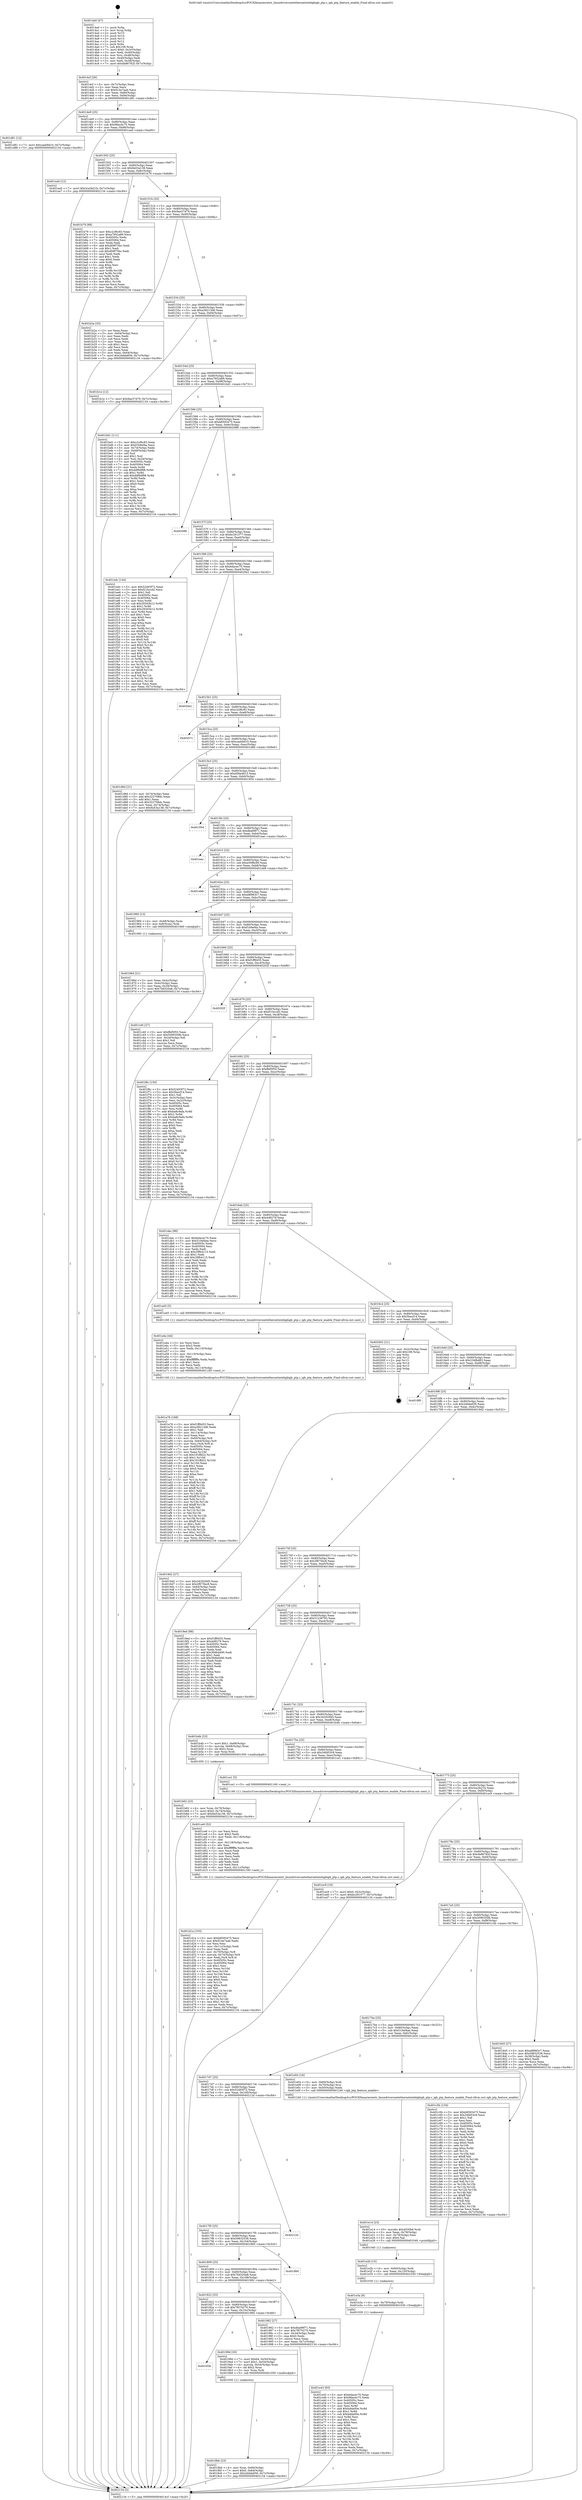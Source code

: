 digraph "0x4014a0" {
  label = "0x4014a0 (/mnt/c/Users/mathe/Desktop/tcc/POCII/binaries/extr_linuxdriversnetethernetinteligbigb_ptp.c_igb_ptp_feature_enable_Final-ollvm.out::main(0))"
  labelloc = "t"
  node[shape=record]

  Entry [label="",width=0.3,height=0.3,shape=circle,fillcolor=black,style=filled]
  "0x4014cf" [label="{
     0x4014cf [26]\l
     | [instrs]\l
     &nbsp;&nbsp;0x4014cf \<+3\>: mov -0x7c(%rbp),%eax\l
     &nbsp;&nbsp;0x4014d2 \<+2\>: mov %eax,%ecx\l
     &nbsp;&nbsp;0x4014d4 \<+6\>: sub $0x914e7aab,%ecx\l
     &nbsp;&nbsp;0x4014da \<+3\>: mov %eax,-0x80(%rbp)\l
     &nbsp;&nbsp;0x4014dd \<+6\>: mov %ecx,-0x84(%rbp)\l
     &nbsp;&nbsp;0x4014e3 \<+6\>: je 0000000000401d81 \<main+0x8e1\>\l
  }"]
  "0x401d81" [label="{
     0x401d81 [12]\l
     | [instrs]\l
     &nbsp;&nbsp;0x401d81 \<+7\>: movl $0xcaeb9d10,-0x7c(%rbp)\l
     &nbsp;&nbsp;0x401d88 \<+5\>: jmp 0000000000402134 \<main+0xc94\>\l
  }"]
  "0x4014e9" [label="{
     0x4014e9 [25]\l
     | [instrs]\l
     &nbsp;&nbsp;0x4014e9 \<+5\>: jmp 00000000004014ee \<main+0x4e\>\l
     &nbsp;&nbsp;0x4014ee \<+3\>: mov -0x80(%rbp),%eax\l
     &nbsp;&nbsp;0x4014f1 \<+5\>: sub $0x98acdc75,%eax\l
     &nbsp;&nbsp;0x4014f6 \<+6\>: mov %eax,-0x88(%rbp)\l
     &nbsp;&nbsp;0x4014fc \<+6\>: je 0000000000401ea0 \<main+0xa00\>\l
  }"]
  Exit [label="",width=0.3,height=0.3,shape=circle,fillcolor=black,style=filled,peripheries=2]
  "0x401ea0" [label="{
     0x401ea0 [12]\l
     | [instrs]\l
     &nbsp;&nbsp;0x401ea0 \<+7\>: movl $0x3ca3b21b,-0x7c(%rbp)\l
     &nbsp;&nbsp;0x401ea7 \<+5\>: jmp 0000000000402134 \<main+0xc94\>\l
  }"]
  "0x401502" [label="{
     0x401502 [25]\l
     | [instrs]\l
     &nbsp;&nbsp;0x401502 \<+5\>: jmp 0000000000401507 \<main+0x67\>\l
     &nbsp;&nbsp;0x401507 \<+3\>: mov -0x80(%rbp),%eax\l
     &nbsp;&nbsp;0x40150a \<+5\>: sub $0x9a53a138,%eax\l
     &nbsp;&nbsp;0x40150f \<+6\>: mov %eax,-0x8c(%rbp)\l
     &nbsp;&nbsp;0x401515 \<+6\>: je 0000000000401b79 \<main+0x6d9\>\l
  }"]
  "0x401e43" [label="{
     0x401e43 [93]\l
     | [instrs]\l
     &nbsp;&nbsp;0x401e43 \<+5\>: mov $0xbdacec70,%eax\l
     &nbsp;&nbsp;0x401e48 \<+5\>: mov $0x98acdc75,%edx\l
     &nbsp;&nbsp;0x401e4d \<+7\>: mov 0x40505c,%esi\l
     &nbsp;&nbsp;0x401e54 \<+7\>: mov 0x405064,%ecx\l
     &nbsp;&nbsp;0x401e5b \<+3\>: mov %esi,%r8d\l
     &nbsp;&nbsp;0x401e5e \<+7\>: add $0xbdda00e,%r8d\l
     &nbsp;&nbsp;0x401e65 \<+4\>: sub $0x1,%r8d\l
     &nbsp;&nbsp;0x401e69 \<+7\>: sub $0xbdda00e,%r8d\l
     &nbsp;&nbsp;0x401e70 \<+4\>: imul %r8d,%esi\l
     &nbsp;&nbsp;0x401e74 \<+3\>: and $0x1,%esi\l
     &nbsp;&nbsp;0x401e77 \<+3\>: cmp $0x0,%esi\l
     &nbsp;&nbsp;0x401e7a \<+4\>: sete %r9b\l
     &nbsp;&nbsp;0x401e7e \<+3\>: cmp $0xa,%ecx\l
     &nbsp;&nbsp;0x401e81 \<+4\>: setl %r10b\l
     &nbsp;&nbsp;0x401e85 \<+3\>: mov %r9b,%r11b\l
     &nbsp;&nbsp;0x401e88 \<+3\>: and %r10b,%r11b\l
     &nbsp;&nbsp;0x401e8b \<+3\>: xor %r10b,%r9b\l
     &nbsp;&nbsp;0x401e8e \<+3\>: or %r9b,%r11b\l
     &nbsp;&nbsp;0x401e91 \<+4\>: test $0x1,%r11b\l
     &nbsp;&nbsp;0x401e95 \<+3\>: cmovne %edx,%eax\l
     &nbsp;&nbsp;0x401e98 \<+3\>: mov %eax,-0x7c(%rbp)\l
     &nbsp;&nbsp;0x401e9b \<+5\>: jmp 0000000000402134 \<main+0xc94\>\l
  }"]
  "0x401b79" [label="{
     0x401b79 [88]\l
     | [instrs]\l
     &nbsp;&nbsp;0x401b79 \<+5\>: mov $0xc2cf6c83,%eax\l
     &nbsp;&nbsp;0x401b7e \<+5\>: mov $0xa7952a89,%ecx\l
     &nbsp;&nbsp;0x401b83 \<+7\>: mov 0x40505c,%edx\l
     &nbsp;&nbsp;0x401b8a \<+7\>: mov 0x405064,%esi\l
     &nbsp;&nbsp;0x401b91 \<+2\>: mov %edx,%edi\l
     &nbsp;&nbsp;0x401b93 \<+6\>: add $0xd09f75bc,%edi\l
     &nbsp;&nbsp;0x401b99 \<+3\>: sub $0x1,%edi\l
     &nbsp;&nbsp;0x401b9c \<+6\>: sub $0xd09f75bc,%edi\l
     &nbsp;&nbsp;0x401ba2 \<+3\>: imul %edi,%edx\l
     &nbsp;&nbsp;0x401ba5 \<+3\>: and $0x1,%edx\l
     &nbsp;&nbsp;0x401ba8 \<+3\>: cmp $0x0,%edx\l
     &nbsp;&nbsp;0x401bab \<+4\>: sete %r8b\l
     &nbsp;&nbsp;0x401baf \<+3\>: cmp $0xa,%esi\l
     &nbsp;&nbsp;0x401bb2 \<+4\>: setl %r9b\l
     &nbsp;&nbsp;0x401bb6 \<+3\>: mov %r8b,%r10b\l
     &nbsp;&nbsp;0x401bb9 \<+3\>: and %r9b,%r10b\l
     &nbsp;&nbsp;0x401bbc \<+3\>: xor %r9b,%r8b\l
     &nbsp;&nbsp;0x401bbf \<+3\>: or %r8b,%r10b\l
     &nbsp;&nbsp;0x401bc2 \<+4\>: test $0x1,%r10b\l
     &nbsp;&nbsp;0x401bc6 \<+3\>: cmovne %ecx,%eax\l
     &nbsp;&nbsp;0x401bc9 \<+3\>: mov %eax,-0x7c(%rbp)\l
     &nbsp;&nbsp;0x401bcc \<+5\>: jmp 0000000000402134 \<main+0xc94\>\l
  }"]
  "0x40151b" [label="{
     0x40151b [25]\l
     | [instrs]\l
     &nbsp;&nbsp;0x40151b \<+5\>: jmp 0000000000401520 \<main+0x80\>\l
     &nbsp;&nbsp;0x401520 \<+3\>: mov -0x80(%rbp),%eax\l
     &nbsp;&nbsp;0x401523 \<+5\>: sub $0x9ae37d79,%eax\l
     &nbsp;&nbsp;0x401528 \<+6\>: mov %eax,-0x90(%rbp)\l
     &nbsp;&nbsp;0x40152e \<+6\>: je 0000000000401b2a \<main+0x68a\>\l
  }"]
  "0x401e3a" [label="{
     0x401e3a [9]\l
     | [instrs]\l
     &nbsp;&nbsp;0x401e3a \<+4\>: mov -0x70(%rbp),%rdi\l
     &nbsp;&nbsp;0x401e3e \<+5\>: call 0000000000401030 \<free@plt\>\l
     | [calls]\l
     &nbsp;&nbsp;0x401030 \{1\} (unknown)\l
  }"]
  "0x401b2a" [label="{
     0x401b2a [33]\l
     | [instrs]\l
     &nbsp;&nbsp;0x401b2a \<+2\>: xor %eax,%eax\l
     &nbsp;&nbsp;0x401b2c \<+3\>: mov -0x64(%rbp),%ecx\l
     &nbsp;&nbsp;0x401b2f \<+2\>: mov %eax,%edx\l
     &nbsp;&nbsp;0x401b31 \<+2\>: sub %ecx,%edx\l
     &nbsp;&nbsp;0x401b33 \<+2\>: mov %eax,%ecx\l
     &nbsp;&nbsp;0x401b35 \<+3\>: sub $0x1,%ecx\l
     &nbsp;&nbsp;0x401b38 \<+2\>: add %ecx,%edx\l
     &nbsp;&nbsp;0x401b3a \<+2\>: sub %edx,%eax\l
     &nbsp;&nbsp;0x401b3c \<+3\>: mov %eax,-0x64(%rbp)\l
     &nbsp;&nbsp;0x401b3f \<+7\>: movl $0x2ddda656,-0x7c(%rbp)\l
     &nbsp;&nbsp;0x401b46 \<+5\>: jmp 0000000000402134 \<main+0xc94\>\l
  }"]
  "0x401534" [label="{
     0x401534 [25]\l
     | [instrs]\l
     &nbsp;&nbsp;0x401534 \<+5\>: jmp 0000000000401539 \<main+0x99\>\l
     &nbsp;&nbsp;0x401539 \<+3\>: mov -0x80(%rbp),%eax\l
     &nbsp;&nbsp;0x40153c \<+5\>: sub $0xa38213d6,%eax\l
     &nbsp;&nbsp;0x401541 \<+6\>: mov %eax,-0x94(%rbp)\l
     &nbsp;&nbsp;0x401547 \<+6\>: je 0000000000401b1e \<main+0x67e\>\l
  }"]
  "0x401e2b" [label="{
     0x401e2b [15]\l
     | [instrs]\l
     &nbsp;&nbsp;0x401e2b \<+4\>: mov -0x60(%rbp),%rdi\l
     &nbsp;&nbsp;0x401e2f \<+6\>: mov %eax,-0x120(%rbp)\l
     &nbsp;&nbsp;0x401e35 \<+5\>: call 0000000000401030 \<free@plt\>\l
     | [calls]\l
     &nbsp;&nbsp;0x401030 \{1\} (unknown)\l
  }"]
  "0x401b1e" [label="{
     0x401b1e [12]\l
     | [instrs]\l
     &nbsp;&nbsp;0x401b1e \<+7\>: movl $0x9ae37d79,-0x7c(%rbp)\l
     &nbsp;&nbsp;0x401b25 \<+5\>: jmp 0000000000402134 \<main+0xc94\>\l
  }"]
  "0x40154d" [label="{
     0x40154d [25]\l
     | [instrs]\l
     &nbsp;&nbsp;0x40154d \<+5\>: jmp 0000000000401552 \<main+0xb2\>\l
     &nbsp;&nbsp;0x401552 \<+3\>: mov -0x80(%rbp),%eax\l
     &nbsp;&nbsp;0x401555 \<+5\>: sub $0xa7952a89,%eax\l
     &nbsp;&nbsp;0x40155a \<+6\>: mov %eax,-0x98(%rbp)\l
     &nbsp;&nbsp;0x401560 \<+6\>: je 0000000000401bd1 \<main+0x731\>\l
  }"]
  "0x401e14" [label="{
     0x401e14 [23]\l
     | [instrs]\l
     &nbsp;&nbsp;0x401e14 \<+10\>: movabs $0x4030b6,%rdi\l
     &nbsp;&nbsp;0x401e1e \<+3\>: mov %eax,-0x78(%rbp)\l
     &nbsp;&nbsp;0x401e21 \<+3\>: mov -0x78(%rbp),%esi\l
     &nbsp;&nbsp;0x401e24 \<+2\>: mov $0x0,%al\l
     &nbsp;&nbsp;0x401e26 \<+5\>: call 0000000000401040 \<printf@plt\>\l
     | [calls]\l
     &nbsp;&nbsp;0x401040 \{1\} (unknown)\l
  }"]
  "0x401bd1" [label="{
     0x401bd1 [111]\l
     | [instrs]\l
     &nbsp;&nbsp;0x401bd1 \<+5\>: mov $0xc2cf6c83,%eax\l
     &nbsp;&nbsp;0x401bd6 \<+5\>: mov $0xf1b9ef4a,%ecx\l
     &nbsp;&nbsp;0x401bdb \<+3\>: mov -0x74(%rbp),%edx\l
     &nbsp;&nbsp;0x401bde \<+3\>: cmp -0x68(%rbp),%edx\l
     &nbsp;&nbsp;0x401be1 \<+4\>: setl %sil\l
     &nbsp;&nbsp;0x401be5 \<+4\>: and $0x1,%sil\l
     &nbsp;&nbsp;0x401be9 \<+4\>: mov %sil,-0x2d(%rbp)\l
     &nbsp;&nbsp;0x401bed \<+7\>: mov 0x40505c,%edx\l
     &nbsp;&nbsp;0x401bf4 \<+7\>: mov 0x405064,%edi\l
     &nbsp;&nbsp;0x401bfb \<+3\>: mov %edx,%r8d\l
     &nbsp;&nbsp;0x401bfe \<+7\>: sub $0xddf9df98,%r8d\l
     &nbsp;&nbsp;0x401c05 \<+4\>: sub $0x1,%r8d\l
     &nbsp;&nbsp;0x401c09 \<+7\>: add $0xddf9df98,%r8d\l
     &nbsp;&nbsp;0x401c10 \<+4\>: imul %r8d,%edx\l
     &nbsp;&nbsp;0x401c14 \<+3\>: and $0x1,%edx\l
     &nbsp;&nbsp;0x401c17 \<+3\>: cmp $0x0,%edx\l
     &nbsp;&nbsp;0x401c1a \<+4\>: sete %sil\l
     &nbsp;&nbsp;0x401c1e \<+3\>: cmp $0xa,%edi\l
     &nbsp;&nbsp;0x401c21 \<+4\>: setl %r9b\l
     &nbsp;&nbsp;0x401c25 \<+3\>: mov %sil,%r10b\l
     &nbsp;&nbsp;0x401c28 \<+3\>: and %r9b,%r10b\l
     &nbsp;&nbsp;0x401c2b \<+3\>: xor %r9b,%sil\l
     &nbsp;&nbsp;0x401c2e \<+3\>: or %sil,%r10b\l
     &nbsp;&nbsp;0x401c31 \<+4\>: test $0x1,%r10b\l
     &nbsp;&nbsp;0x401c35 \<+3\>: cmovne %ecx,%eax\l
     &nbsp;&nbsp;0x401c38 \<+3\>: mov %eax,-0x7c(%rbp)\l
     &nbsp;&nbsp;0x401c3b \<+5\>: jmp 0000000000402134 \<main+0xc94\>\l
  }"]
  "0x401566" [label="{
     0x401566 [25]\l
     | [instrs]\l
     &nbsp;&nbsp;0x401566 \<+5\>: jmp 000000000040156b \<main+0xcb\>\l
     &nbsp;&nbsp;0x40156b \<+3\>: mov -0x80(%rbp),%eax\l
     &nbsp;&nbsp;0x40156e \<+5\>: sub $0xb8593475,%eax\l
     &nbsp;&nbsp;0x401573 \<+6\>: mov %eax,-0x9c(%rbp)\l
     &nbsp;&nbsp;0x401579 \<+6\>: je 0000000000402088 \<main+0xbe8\>\l
  }"]
  "0x401d1a" [label="{
     0x401d1a [103]\l
     | [instrs]\l
     &nbsp;&nbsp;0x401d1a \<+5\>: mov $0xb8593475,%ecx\l
     &nbsp;&nbsp;0x401d1f \<+5\>: mov $0x914e7aab,%edx\l
     &nbsp;&nbsp;0x401d24 \<+2\>: xor %esi,%esi\l
     &nbsp;&nbsp;0x401d26 \<+6\>: mov -0x11c(%rbp),%edi\l
     &nbsp;&nbsp;0x401d2c \<+3\>: imul %eax,%edi\l
     &nbsp;&nbsp;0x401d2f \<+4\>: mov -0x70(%rbp),%r8\l
     &nbsp;&nbsp;0x401d33 \<+4\>: movslq -0x74(%rbp),%r9\l
     &nbsp;&nbsp;0x401d37 \<+4\>: mov %edi,(%r8,%r9,4)\l
     &nbsp;&nbsp;0x401d3b \<+7\>: mov 0x40505c,%eax\l
     &nbsp;&nbsp;0x401d42 \<+7\>: mov 0x405064,%edi\l
     &nbsp;&nbsp;0x401d49 \<+3\>: sub $0x1,%esi\l
     &nbsp;&nbsp;0x401d4c \<+3\>: mov %eax,%r10d\l
     &nbsp;&nbsp;0x401d4f \<+3\>: add %esi,%r10d\l
     &nbsp;&nbsp;0x401d52 \<+4\>: imul %r10d,%eax\l
     &nbsp;&nbsp;0x401d56 \<+3\>: and $0x1,%eax\l
     &nbsp;&nbsp;0x401d59 \<+3\>: cmp $0x0,%eax\l
     &nbsp;&nbsp;0x401d5c \<+4\>: sete %r11b\l
     &nbsp;&nbsp;0x401d60 \<+3\>: cmp $0xa,%edi\l
     &nbsp;&nbsp;0x401d63 \<+3\>: setl %bl\l
     &nbsp;&nbsp;0x401d66 \<+3\>: mov %r11b,%r14b\l
     &nbsp;&nbsp;0x401d69 \<+3\>: and %bl,%r14b\l
     &nbsp;&nbsp;0x401d6c \<+3\>: xor %bl,%r11b\l
     &nbsp;&nbsp;0x401d6f \<+3\>: or %r11b,%r14b\l
     &nbsp;&nbsp;0x401d72 \<+4\>: test $0x1,%r14b\l
     &nbsp;&nbsp;0x401d76 \<+3\>: cmovne %edx,%ecx\l
     &nbsp;&nbsp;0x401d79 \<+3\>: mov %ecx,-0x7c(%rbp)\l
     &nbsp;&nbsp;0x401d7c \<+5\>: jmp 0000000000402134 \<main+0xc94\>\l
  }"]
  "0x402088" [label="{
     0x402088\l
  }", style=dashed]
  "0x40157f" [label="{
     0x40157f [25]\l
     | [instrs]\l
     &nbsp;&nbsp;0x40157f \<+5\>: jmp 0000000000401584 \<main+0xe4\>\l
     &nbsp;&nbsp;0x401584 \<+3\>: mov -0x80(%rbp),%eax\l
     &nbsp;&nbsp;0x401587 \<+5\>: sub $0xbc291577,%eax\l
     &nbsp;&nbsp;0x40158c \<+6\>: mov %eax,-0xa0(%rbp)\l
     &nbsp;&nbsp;0x401592 \<+6\>: je 0000000000401edc \<main+0xa3c\>\l
  }"]
  "0x401ce6" [label="{
     0x401ce6 [52]\l
     | [instrs]\l
     &nbsp;&nbsp;0x401ce6 \<+2\>: xor %ecx,%ecx\l
     &nbsp;&nbsp;0x401ce8 \<+5\>: mov $0x2,%edx\l
     &nbsp;&nbsp;0x401ced \<+6\>: mov %edx,-0x118(%rbp)\l
     &nbsp;&nbsp;0x401cf3 \<+1\>: cltd\l
     &nbsp;&nbsp;0x401cf4 \<+6\>: mov -0x118(%rbp),%esi\l
     &nbsp;&nbsp;0x401cfa \<+2\>: idiv %esi\l
     &nbsp;&nbsp;0x401cfc \<+6\>: imul $0xfffffffe,%edx,%edx\l
     &nbsp;&nbsp;0x401d02 \<+2\>: mov %ecx,%edi\l
     &nbsp;&nbsp;0x401d04 \<+2\>: sub %edx,%edi\l
     &nbsp;&nbsp;0x401d06 \<+2\>: mov %ecx,%edx\l
     &nbsp;&nbsp;0x401d08 \<+3\>: sub $0x1,%edx\l
     &nbsp;&nbsp;0x401d0b \<+2\>: add %edx,%edi\l
     &nbsp;&nbsp;0x401d0d \<+2\>: sub %edi,%ecx\l
     &nbsp;&nbsp;0x401d0f \<+6\>: mov %ecx,-0x11c(%rbp)\l
     &nbsp;&nbsp;0x401d15 \<+5\>: call 0000000000401160 \<next_i\>\l
     | [calls]\l
     &nbsp;&nbsp;0x401160 \{1\} (/mnt/c/Users/mathe/Desktop/tcc/POCII/binaries/extr_linuxdriversnetethernetinteligbigb_ptp.c_igb_ptp_feature_enable_Final-ollvm.out::next_i)\l
  }"]
  "0x401edc" [label="{
     0x401edc [144]\l
     | [instrs]\l
     &nbsp;&nbsp;0x401edc \<+5\>: mov $0x52493f72,%eax\l
     &nbsp;&nbsp;0x401ee1 \<+5\>: mov $0xf21bccd2,%ecx\l
     &nbsp;&nbsp;0x401ee6 \<+2\>: mov $0x1,%dl\l
     &nbsp;&nbsp;0x401ee8 \<+7\>: mov 0x40505c,%esi\l
     &nbsp;&nbsp;0x401eef \<+7\>: mov 0x405064,%edi\l
     &nbsp;&nbsp;0x401ef6 \<+3\>: mov %esi,%r8d\l
     &nbsp;&nbsp;0x401ef9 \<+7\>: sub $0x293d3b12,%r8d\l
     &nbsp;&nbsp;0x401f00 \<+4\>: sub $0x1,%r8d\l
     &nbsp;&nbsp;0x401f04 \<+7\>: add $0x293d3b12,%r8d\l
     &nbsp;&nbsp;0x401f0b \<+4\>: imul %r8d,%esi\l
     &nbsp;&nbsp;0x401f0f \<+3\>: and $0x1,%esi\l
     &nbsp;&nbsp;0x401f12 \<+3\>: cmp $0x0,%esi\l
     &nbsp;&nbsp;0x401f15 \<+4\>: sete %r9b\l
     &nbsp;&nbsp;0x401f19 \<+3\>: cmp $0xa,%edi\l
     &nbsp;&nbsp;0x401f1c \<+4\>: setl %r10b\l
     &nbsp;&nbsp;0x401f20 \<+3\>: mov %r9b,%r11b\l
     &nbsp;&nbsp;0x401f23 \<+4\>: xor $0xff,%r11b\l
     &nbsp;&nbsp;0x401f27 \<+3\>: mov %r10b,%bl\l
     &nbsp;&nbsp;0x401f2a \<+3\>: xor $0xff,%bl\l
     &nbsp;&nbsp;0x401f2d \<+3\>: xor $0x0,%dl\l
     &nbsp;&nbsp;0x401f30 \<+3\>: mov %r11b,%r14b\l
     &nbsp;&nbsp;0x401f33 \<+4\>: and $0x0,%r14b\l
     &nbsp;&nbsp;0x401f37 \<+3\>: and %dl,%r9b\l
     &nbsp;&nbsp;0x401f3a \<+3\>: mov %bl,%r15b\l
     &nbsp;&nbsp;0x401f3d \<+4\>: and $0x0,%r15b\l
     &nbsp;&nbsp;0x401f41 \<+3\>: and %dl,%r10b\l
     &nbsp;&nbsp;0x401f44 \<+3\>: or %r9b,%r14b\l
     &nbsp;&nbsp;0x401f47 \<+3\>: or %r10b,%r15b\l
     &nbsp;&nbsp;0x401f4a \<+3\>: xor %r15b,%r14b\l
     &nbsp;&nbsp;0x401f4d \<+3\>: or %bl,%r11b\l
     &nbsp;&nbsp;0x401f50 \<+4\>: xor $0xff,%r11b\l
     &nbsp;&nbsp;0x401f54 \<+3\>: or $0x0,%dl\l
     &nbsp;&nbsp;0x401f57 \<+3\>: and %dl,%r11b\l
     &nbsp;&nbsp;0x401f5a \<+3\>: or %r11b,%r14b\l
     &nbsp;&nbsp;0x401f5d \<+4\>: test $0x1,%r14b\l
     &nbsp;&nbsp;0x401f61 \<+3\>: cmovne %ecx,%eax\l
     &nbsp;&nbsp;0x401f64 \<+3\>: mov %eax,-0x7c(%rbp)\l
     &nbsp;&nbsp;0x401f67 \<+5\>: jmp 0000000000402134 \<main+0xc94\>\l
  }"]
  "0x401598" [label="{
     0x401598 [25]\l
     | [instrs]\l
     &nbsp;&nbsp;0x401598 \<+5\>: jmp 000000000040159d \<main+0xfd\>\l
     &nbsp;&nbsp;0x40159d \<+3\>: mov -0x80(%rbp),%eax\l
     &nbsp;&nbsp;0x4015a0 \<+5\>: sub $0xbdacec70,%eax\l
     &nbsp;&nbsp;0x4015a5 \<+6\>: mov %eax,-0xa4(%rbp)\l
     &nbsp;&nbsp;0x4015ab \<+6\>: je 00000000004020e2 \<main+0xc42\>\l
  }"]
  "0x401b62" [label="{
     0x401b62 [23]\l
     | [instrs]\l
     &nbsp;&nbsp;0x401b62 \<+4\>: mov %rax,-0x70(%rbp)\l
     &nbsp;&nbsp;0x401b66 \<+7\>: movl $0x0,-0x74(%rbp)\l
     &nbsp;&nbsp;0x401b6d \<+7\>: movl $0x9a53a138,-0x7c(%rbp)\l
     &nbsp;&nbsp;0x401b74 \<+5\>: jmp 0000000000402134 \<main+0xc94\>\l
  }"]
  "0x4020e2" [label="{
     0x4020e2\l
  }", style=dashed]
  "0x4015b1" [label="{
     0x4015b1 [25]\l
     | [instrs]\l
     &nbsp;&nbsp;0x4015b1 \<+5\>: jmp 00000000004015b6 \<main+0x116\>\l
     &nbsp;&nbsp;0x4015b6 \<+3\>: mov -0x80(%rbp),%eax\l
     &nbsp;&nbsp;0x4015b9 \<+5\>: sub $0xc2cf6c83,%eax\l
     &nbsp;&nbsp;0x4015be \<+6\>: mov %eax,-0xa8(%rbp)\l
     &nbsp;&nbsp;0x4015c4 \<+6\>: je 000000000040207c \<main+0xbdc\>\l
  }"]
  "0x401a76" [label="{
     0x401a76 [168]\l
     | [instrs]\l
     &nbsp;&nbsp;0x401a76 \<+5\>: mov $0xf1ff9455,%ecx\l
     &nbsp;&nbsp;0x401a7b \<+5\>: mov $0xa38213d6,%edx\l
     &nbsp;&nbsp;0x401a80 \<+3\>: mov $0x1,%dil\l
     &nbsp;&nbsp;0x401a83 \<+6\>: mov -0x114(%rbp),%esi\l
     &nbsp;&nbsp;0x401a89 \<+3\>: imul %eax,%esi\l
     &nbsp;&nbsp;0x401a8c \<+4\>: mov -0x60(%rbp),%r8\l
     &nbsp;&nbsp;0x401a90 \<+4\>: movslq -0x64(%rbp),%r9\l
     &nbsp;&nbsp;0x401a94 \<+4\>: mov %esi,(%r8,%r9,4)\l
     &nbsp;&nbsp;0x401a98 \<+7\>: mov 0x40505c,%eax\l
     &nbsp;&nbsp;0x401a9f \<+7\>: mov 0x405064,%esi\l
     &nbsp;&nbsp;0x401aa6 \<+3\>: mov %eax,%r10d\l
     &nbsp;&nbsp;0x401aa9 \<+7\>: sub $0x191ffd22,%r10d\l
     &nbsp;&nbsp;0x401ab0 \<+4\>: sub $0x1,%r10d\l
     &nbsp;&nbsp;0x401ab4 \<+7\>: add $0x191ffd22,%r10d\l
     &nbsp;&nbsp;0x401abb \<+4\>: imul %r10d,%eax\l
     &nbsp;&nbsp;0x401abf \<+3\>: and $0x1,%eax\l
     &nbsp;&nbsp;0x401ac2 \<+3\>: cmp $0x0,%eax\l
     &nbsp;&nbsp;0x401ac5 \<+4\>: sete %r11b\l
     &nbsp;&nbsp;0x401ac9 \<+3\>: cmp $0xa,%esi\l
     &nbsp;&nbsp;0x401acc \<+3\>: setl %bl\l
     &nbsp;&nbsp;0x401acf \<+3\>: mov %r11b,%r14b\l
     &nbsp;&nbsp;0x401ad2 \<+4\>: xor $0xff,%r14b\l
     &nbsp;&nbsp;0x401ad6 \<+3\>: mov %bl,%r15b\l
     &nbsp;&nbsp;0x401ad9 \<+4\>: xor $0xff,%r15b\l
     &nbsp;&nbsp;0x401add \<+4\>: xor $0x1,%dil\l
     &nbsp;&nbsp;0x401ae1 \<+3\>: mov %r14b,%r12b\l
     &nbsp;&nbsp;0x401ae4 \<+4\>: and $0xff,%r12b\l
     &nbsp;&nbsp;0x401ae8 \<+3\>: and %dil,%r11b\l
     &nbsp;&nbsp;0x401aeb \<+3\>: mov %r15b,%r13b\l
     &nbsp;&nbsp;0x401aee \<+4\>: and $0xff,%r13b\l
     &nbsp;&nbsp;0x401af2 \<+3\>: and %dil,%bl\l
     &nbsp;&nbsp;0x401af5 \<+3\>: or %r11b,%r12b\l
     &nbsp;&nbsp;0x401af8 \<+3\>: or %bl,%r13b\l
     &nbsp;&nbsp;0x401afb \<+3\>: xor %r13b,%r12b\l
     &nbsp;&nbsp;0x401afe \<+3\>: or %r15b,%r14b\l
     &nbsp;&nbsp;0x401b01 \<+4\>: xor $0xff,%r14b\l
     &nbsp;&nbsp;0x401b05 \<+4\>: or $0x1,%dil\l
     &nbsp;&nbsp;0x401b09 \<+3\>: and %dil,%r14b\l
     &nbsp;&nbsp;0x401b0c \<+3\>: or %r14b,%r12b\l
     &nbsp;&nbsp;0x401b0f \<+4\>: test $0x1,%r12b\l
     &nbsp;&nbsp;0x401b13 \<+3\>: cmovne %edx,%ecx\l
     &nbsp;&nbsp;0x401b16 \<+3\>: mov %ecx,-0x7c(%rbp)\l
     &nbsp;&nbsp;0x401b19 \<+5\>: jmp 0000000000402134 \<main+0xc94\>\l
  }"]
  "0x40207c" [label="{
     0x40207c\l
  }", style=dashed]
  "0x4015ca" [label="{
     0x4015ca [25]\l
     | [instrs]\l
     &nbsp;&nbsp;0x4015ca \<+5\>: jmp 00000000004015cf \<main+0x12f\>\l
     &nbsp;&nbsp;0x4015cf \<+3\>: mov -0x80(%rbp),%eax\l
     &nbsp;&nbsp;0x4015d2 \<+5\>: sub $0xcaeb9d10,%eax\l
     &nbsp;&nbsp;0x4015d7 \<+6\>: mov %eax,-0xac(%rbp)\l
     &nbsp;&nbsp;0x4015dd \<+6\>: je 0000000000401d8d \<main+0x8ed\>\l
  }"]
  "0x401a4a" [label="{
     0x401a4a [44]\l
     | [instrs]\l
     &nbsp;&nbsp;0x401a4a \<+2\>: xor %ecx,%ecx\l
     &nbsp;&nbsp;0x401a4c \<+5\>: mov $0x2,%edx\l
     &nbsp;&nbsp;0x401a51 \<+6\>: mov %edx,-0x110(%rbp)\l
     &nbsp;&nbsp;0x401a57 \<+1\>: cltd\l
     &nbsp;&nbsp;0x401a58 \<+6\>: mov -0x110(%rbp),%esi\l
     &nbsp;&nbsp;0x401a5e \<+2\>: idiv %esi\l
     &nbsp;&nbsp;0x401a60 \<+6\>: imul $0xfffffffe,%edx,%edx\l
     &nbsp;&nbsp;0x401a66 \<+3\>: sub $0x1,%ecx\l
     &nbsp;&nbsp;0x401a69 \<+2\>: sub %ecx,%edx\l
     &nbsp;&nbsp;0x401a6b \<+6\>: mov %edx,-0x114(%rbp)\l
     &nbsp;&nbsp;0x401a71 \<+5\>: call 0000000000401160 \<next_i\>\l
     | [calls]\l
     &nbsp;&nbsp;0x401160 \{1\} (/mnt/c/Users/mathe/Desktop/tcc/POCII/binaries/extr_linuxdriversnetethernetinteligbigb_ptp.c_igb_ptp_feature_enable_Final-ollvm.out::next_i)\l
  }"]
  "0x401d8d" [label="{
     0x401d8d [31]\l
     | [instrs]\l
     &nbsp;&nbsp;0x401d8d \<+3\>: mov -0x74(%rbp),%eax\l
     &nbsp;&nbsp;0x401d90 \<+5\>: add $0x322708dc,%eax\l
     &nbsp;&nbsp;0x401d95 \<+3\>: add $0x1,%eax\l
     &nbsp;&nbsp;0x401d98 \<+5\>: sub $0x322708dc,%eax\l
     &nbsp;&nbsp;0x401d9d \<+3\>: mov %eax,-0x74(%rbp)\l
     &nbsp;&nbsp;0x401da0 \<+7\>: movl $0x9a53a138,-0x7c(%rbp)\l
     &nbsp;&nbsp;0x401da7 \<+5\>: jmp 0000000000402134 \<main+0xc94\>\l
  }"]
  "0x4015e3" [label="{
     0x4015e3 [25]\l
     | [instrs]\l
     &nbsp;&nbsp;0x4015e3 \<+5\>: jmp 00000000004015e8 \<main+0x148\>\l
     &nbsp;&nbsp;0x4015e8 \<+3\>: mov -0x80(%rbp),%eax\l
     &nbsp;&nbsp;0x4015eb \<+5\>: sub $0xd56e4615,%eax\l
     &nbsp;&nbsp;0x4015f0 \<+6\>: mov %eax,-0xb0(%rbp)\l
     &nbsp;&nbsp;0x4015f6 \<+6\>: je 0000000000401954 \<main+0x4b4\>\l
  }"]
  "0x4019bb" [label="{
     0x4019bb [23]\l
     | [instrs]\l
     &nbsp;&nbsp;0x4019bb \<+4\>: mov %rax,-0x60(%rbp)\l
     &nbsp;&nbsp;0x4019bf \<+7\>: movl $0x0,-0x64(%rbp)\l
     &nbsp;&nbsp;0x4019c6 \<+7\>: movl $0x2ddda656,-0x7c(%rbp)\l
     &nbsp;&nbsp;0x4019cd \<+5\>: jmp 0000000000402134 \<main+0xc94\>\l
  }"]
  "0x401954" [label="{
     0x401954\l
  }", style=dashed]
  "0x4015fc" [label="{
     0x4015fc [25]\l
     | [instrs]\l
     &nbsp;&nbsp;0x4015fc \<+5\>: jmp 0000000000401601 \<main+0x161\>\l
     &nbsp;&nbsp;0x401601 \<+3\>: mov -0x80(%rbp),%eax\l
     &nbsp;&nbsp;0x401604 \<+5\>: sub $0xdba99f71,%eax\l
     &nbsp;&nbsp;0x401609 \<+6\>: mov %eax,-0xb4(%rbp)\l
     &nbsp;&nbsp;0x40160f \<+6\>: je 0000000000401eac \<main+0xa0c\>\l
  }"]
  "0x40183b" [label="{
     0x40183b\l
  }", style=dashed]
  "0x401eac" [label="{
     0x401eac\l
  }", style=dashed]
  "0x401615" [label="{
     0x401615 [25]\l
     | [instrs]\l
     &nbsp;&nbsp;0x401615 \<+5\>: jmp 000000000040161a \<main+0x17a\>\l
     &nbsp;&nbsp;0x40161a \<+3\>: mov -0x80(%rbp),%eax\l
     &nbsp;&nbsp;0x40161d \<+5\>: sub $0xe50f8c69,%eax\l
     &nbsp;&nbsp;0x401622 \<+6\>: mov %eax,-0xb8(%rbp)\l
     &nbsp;&nbsp;0x401628 \<+6\>: je 0000000000401eb8 \<main+0xa18\>\l
  }"]
  "0x40199d" [label="{
     0x40199d [30]\l
     | [instrs]\l
     &nbsp;&nbsp;0x40199d \<+7\>: movl $0x64,-0x50(%rbp)\l
     &nbsp;&nbsp;0x4019a4 \<+7\>: movl $0x1,-0x54(%rbp)\l
     &nbsp;&nbsp;0x4019ab \<+4\>: movslq -0x54(%rbp),%rax\l
     &nbsp;&nbsp;0x4019af \<+4\>: shl $0x2,%rax\l
     &nbsp;&nbsp;0x4019b3 \<+3\>: mov %rax,%rdi\l
     &nbsp;&nbsp;0x4019b6 \<+5\>: call 0000000000401050 \<malloc@plt\>\l
     | [calls]\l
     &nbsp;&nbsp;0x401050 \{1\} (unknown)\l
  }"]
  "0x401eb8" [label="{
     0x401eb8\l
  }", style=dashed]
  "0x40162e" [label="{
     0x40162e [25]\l
     | [instrs]\l
     &nbsp;&nbsp;0x40162e \<+5\>: jmp 0000000000401633 \<main+0x193\>\l
     &nbsp;&nbsp;0x401633 \<+3\>: mov -0x80(%rbp),%eax\l
     &nbsp;&nbsp;0x401636 \<+5\>: sub $0xe8f983c7,%eax\l
     &nbsp;&nbsp;0x40163b \<+6\>: mov %eax,-0xbc(%rbp)\l
     &nbsp;&nbsp;0x401641 \<+6\>: je 0000000000401960 \<main+0x4c0\>\l
  }"]
  "0x401822" [label="{
     0x401822 [25]\l
     | [instrs]\l
     &nbsp;&nbsp;0x401822 \<+5\>: jmp 0000000000401827 \<main+0x387\>\l
     &nbsp;&nbsp;0x401827 \<+3\>: mov -0x80(%rbp),%eax\l
     &nbsp;&nbsp;0x40182a \<+5\>: sub $0x7f070270,%eax\l
     &nbsp;&nbsp;0x40182f \<+6\>: mov %eax,-0x10c(%rbp)\l
     &nbsp;&nbsp;0x401835 \<+6\>: je 000000000040199d \<main+0x4fd\>\l
  }"]
  "0x401960" [label="{
     0x401960 [13]\l
     | [instrs]\l
     &nbsp;&nbsp;0x401960 \<+4\>: mov -0x48(%rbp),%rax\l
     &nbsp;&nbsp;0x401964 \<+4\>: mov 0x8(%rax),%rdi\l
     &nbsp;&nbsp;0x401968 \<+5\>: call 0000000000401060 \<atoi@plt\>\l
     | [calls]\l
     &nbsp;&nbsp;0x401060 \{1\} (unknown)\l
  }"]
  "0x401647" [label="{
     0x401647 [25]\l
     | [instrs]\l
     &nbsp;&nbsp;0x401647 \<+5\>: jmp 000000000040164c \<main+0x1ac\>\l
     &nbsp;&nbsp;0x40164c \<+3\>: mov -0x80(%rbp),%eax\l
     &nbsp;&nbsp;0x40164f \<+5\>: sub $0xf1b9ef4a,%eax\l
     &nbsp;&nbsp;0x401654 \<+6\>: mov %eax,-0xc0(%rbp)\l
     &nbsp;&nbsp;0x40165a \<+6\>: je 0000000000401c40 \<main+0x7a0\>\l
  }"]
  "0x401982" [label="{
     0x401982 [27]\l
     | [instrs]\l
     &nbsp;&nbsp;0x401982 \<+5\>: mov $0xdba99f71,%eax\l
     &nbsp;&nbsp;0x401987 \<+5\>: mov $0x7f070270,%ecx\l
     &nbsp;&nbsp;0x40198c \<+3\>: mov -0x34(%rbp),%edx\l
     &nbsp;&nbsp;0x40198f \<+3\>: cmp $0x0,%edx\l
     &nbsp;&nbsp;0x401992 \<+3\>: cmove %ecx,%eax\l
     &nbsp;&nbsp;0x401995 \<+3\>: mov %eax,-0x7c(%rbp)\l
     &nbsp;&nbsp;0x401998 \<+5\>: jmp 0000000000402134 \<main+0xc94\>\l
  }"]
  "0x401c40" [label="{
     0x401c40 [27]\l
     | [instrs]\l
     &nbsp;&nbsp;0x401c40 \<+5\>: mov $0xffef5f55,%eax\l
     &nbsp;&nbsp;0x401c45 \<+5\>: mov $0x5090359b,%ecx\l
     &nbsp;&nbsp;0x401c4a \<+3\>: mov -0x2d(%rbp),%dl\l
     &nbsp;&nbsp;0x401c4d \<+3\>: test $0x1,%dl\l
     &nbsp;&nbsp;0x401c50 \<+3\>: cmovne %ecx,%eax\l
     &nbsp;&nbsp;0x401c53 \<+3\>: mov %eax,-0x7c(%rbp)\l
     &nbsp;&nbsp;0x401c56 \<+5\>: jmp 0000000000402134 \<main+0xc94\>\l
  }"]
  "0x401660" [label="{
     0x401660 [25]\l
     | [instrs]\l
     &nbsp;&nbsp;0x401660 \<+5\>: jmp 0000000000401665 \<main+0x1c5\>\l
     &nbsp;&nbsp;0x401665 \<+3\>: mov -0x80(%rbp),%eax\l
     &nbsp;&nbsp;0x401668 \<+5\>: sub $0xf1ff9455,%eax\l
     &nbsp;&nbsp;0x40166d \<+6\>: mov %eax,-0xc4(%rbp)\l
     &nbsp;&nbsp;0x401673 \<+6\>: je 000000000040202f \<main+0xb8f\>\l
  }"]
  "0x401809" [label="{
     0x401809 [25]\l
     | [instrs]\l
     &nbsp;&nbsp;0x401809 \<+5\>: jmp 000000000040180e \<main+0x36e\>\l
     &nbsp;&nbsp;0x40180e \<+3\>: mov -0x80(%rbp),%eax\l
     &nbsp;&nbsp;0x401811 \<+5\>: sub $0x7bd320a8,%eax\l
     &nbsp;&nbsp;0x401816 \<+6\>: mov %eax,-0x108(%rbp)\l
     &nbsp;&nbsp;0x40181c \<+6\>: je 0000000000401982 \<main+0x4e2\>\l
  }"]
  "0x40202f" [label="{
     0x40202f\l
  }", style=dashed]
  "0x401679" [label="{
     0x401679 [25]\l
     | [instrs]\l
     &nbsp;&nbsp;0x401679 \<+5\>: jmp 000000000040167e \<main+0x1de\>\l
     &nbsp;&nbsp;0x40167e \<+3\>: mov -0x80(%rbp),%eax\l
     &nbsp;&nbsp;0x401681 \<+5\>: sub $0xf21bccd2,%eax\l
     &nbsp;&nbsp;0x401686 \<+6\>: mov %eax,-0xc8(%rbp)\l
     &nbsp;&nbsp;0x40168c \<+6\>: je 0000000000401f6c \<main+0xacc\>\l
  }"]
  "0x401860" [label="{
     0x401860\l
  }", style=dashed]
  "0x401f6c" [label="{
     0x401f6c [150]\l
     | [instrs]\l
     &nbsp;&nbsp;0x401f6c \<+5\>: mov $0x52493f72,%eax\l
     &nbsp;&nbsp;0x401f71 \<+5\>: mov $0x5becf14,%ecx\l
     &nbsp;&nbsp;0x401f76 \<+2\>: mov $0x1,%dl\l
     &nbsp;&nbsp;0x401f78 \<+3\>: mov -0x3c(%rbp),%esi\l
     &nbsp;&nbsp;0x401f7b \<+3\>: mov %esi,-0x2c(%rbp)\l
     &nbsp;&nbsp;0x401f7e \<+7\>: mov 0x40505c,%esi\l
     &nbsp;&nbsp;0x401f85 \<+7\>: mov 0x405064,%edi\l
     &nbsp;&nbsp;0x401f8c \<+3\>: mov %esi,%r8d\l
     &nbsp;&nbsp;0x401f8f \<+7\>: add $0xba8c9afa,%r8d\l
     &nbsp;&nbsp;0x401f96 \<+4\>: sub $0x1,%r8d\l
     &nbsp;&nbsp;0x401f9a \<+7\>: sub $0xba8c9afa,%r8d\l
     &nbsp;&nbsp;0x401fa1 \<+4\>: imul %r8d,%esi\l
     &nbsp;&nbsp;0x401fa5 \<+3\>: and $0x1,%esi\l
     &nbsp;&nbsp;0x401fa8 \<+3\>: cmp $0x0,%esi\l
     &nbsp;&nbsp;0x401fab \<+4\>: sete %r9b\l
     &nbsp;&nbsp;0x401faf \<+3\>: cmp $0xa,%edi\l
     &nbsp;&nbsp;0x401fb2 \<+4\>: setl %r10b\l
     &nbsp;&nbsp;0x401fb6 \<+3\>: mov %r9b,%r11b\l
     &nbsp;&nbsp;0x401fb9 \<+4\>: xor $0xff,%r11b\l
     &nbsp;&nbsp;0x401fbd \<+3\>: mov %r10b,%bl\l
     &nbsp;&nbsp;0x401fc0 \<+3\>: xor $0xff,%bl\l
     &nbsp;&nbsp;0x401fc3 \<+3\>: xor $0x0,%dl\l
     &nbsp;&nbsp;0x401fc6 \<+3\>: mov %r11b,%r14b\l
     &nbsp;&nbsp;0x401fc9 \<+4\>: and $0x0,%r14b\l
     &nbsp;&nbsp;0x401fcd \<+3\>: and %dl,%r9b\l
     &nbsp;&nbsp;0x401fd0 \<+3\>: mov %bl,%r15b\l
     &nbsp;&nbsp;0x401fd3 \<+4\>: and $0x0,%r15b\l
     &nbsp;&nbsp;0x401fd7 \<+3\>: and %dl,%r10b\l
     &nbsp;&nbsp;0x401fda \<+3\>: or %r9b,%r14b\l
     &nbsp;&nbsp;0x401fdd \<+3\>: or %r10b,%r15b\l
     &nbsp;&nbsp;0x401fe0 \<+3\>: xor %r15b,%r14b\l
     &nbsp;&nbsp;0x401fe3 \<+3\>: or %bl,%r11b\l
     &nbsp;&nbsp;0x401fe6 \<+4\>: xor $0xff,%r11b\l
     &nbsp;&nbsp;0x401fea \<+3\>: or $0x0,%dl\l
     &nbsp;&nbsp;0x401fed \<+3\>: and %dl,%r11b\l
     &nbsp;&nbsp;0x401ff0 \<+3\>: or %r11b,%r14b\l
     &nbsp;&nbsp;0x401ff3 \<+4\>: test $0x1,%r14b\l
     &nbsp;&nbsp;0x401ff7 \<+3\>: cmovne %ecx,%eax\l
     &nbsp;&nbsp;0x401ffa \<+3\>: mov %eax,-0x7c(%rbp)\l
     &nbsp;&nbsp;0x401ffd \<+5\>: jmp 0000000000402134 \<main+0xc94\>\l
  }"]
  "0x401692" [label="{
     0x401692 [25]\l
     | [instrs]\l
     &nbsp;&nbsp;0x401692 \<+5\>: jmp 0000000000401697 \<main+0x1f7\>\l
     &nbsp;&nbsp;0x401697 \<+3\>: mov -0x80(%rbp),%eax\l
     &nbsp;&nbsp;0x40169a \<+5\>: sub $0xffef5f55,%eax\l
     &nbsp;&nbsp;0x40169f \<+6\>: mov %eax,-0xcc(%rbp)\l
     &nbsp;&nbsp;0x4016a5 \<+6\>: je 0000000000401dac \<main+0x90c\>\l
  }"]
  "0x4017f0" [label="{
     0x4017f0 [25]\l
     | [instrs]\l
     &nbsp;&nbsp;0x4017f0 \<+5\>: jmp 00000000004017f5 \<main+0x355\>\l
     &nbsp;&nbsp;0x4017f5 \<+3\>: mov -0x80(%rbp),%eax\l
     &nbsp;&nbsp;0x4017f8 \<+5\>: sub $0x59832536,%eax\l
     &nbsp;&nbsp;0x4017fd \<+6\>: mov %eax,-0x104(%rbp)\l
     &nbsp;&nbsp;0x401803 \<+6\>: je 0000000000401860 \<main+0x3c0\>\l
  }"]
  "0x401dac" [label="{
     0x401dac [88]\l
     | [instrs]\l
     &nbsp;&nbsp;0x401dac \<+5\>: mov $0xbdacec70,%eax\l
     &nbsp;&nbsp;0x401db1 \<+5\>: mov $0x510ef4ae,%ecx\l
     &nbsp;&nbsp;0x401db6 \<+7\>: mov 0x40505c,%edx\l
     &nbsp;&nbsp;0x401dbd \<+7\>: mov 0x405064,%esi\l
     &nbsp;&nbsp;0x401dc4 \<+2\>: mov %edx,%edi\l
     &nbsp;&nbsp;0x401dc6 \<+6\>: sub $0x29fb4115,%edi\l
     &nbsp;&nbsp;0x401dcc \<+3\>: sub $0x1,%edi\l
     &nbsp;&nbsp;0x401dcf \<+6\>: add $0x29fb4115,%edi\l
     &nbsp;&nbsp;0x401dd5 \<+3\>: imul %edi,%edx\l
     &nbsp;&nbsp;0x401dd8 \<+3\>: and $0x1,%edx\l
     &nbsp;&nbsp;0x401ddb \<+3\>: cmp $0x0,%edx\l
     &nbsp;&nbsp;0x401dde \<+4\>: sete %r8b\l
     &nbsp;&nbsp;0x401de2 \<+3\>: cmp $0xa,%esi\l
     &nbsp;&nbsp;0x401de5 \<+4\>: setl %r9b\l
     &nbsp;&nbsp;0x401de9 \<+3\>: mov %r8b,%r10b\l
     &nbsp;&nbsp;0x401dec \<+3\>: and %r9b,%r10b\l
     &nbsp;&nbsp;0x401def \<+3\>: xor %r9b,%r8b\l
     &nbsp;&nbsp;0x401df2 \<+3\>: or %r8b,%r10b\l
     &nbsp;&nbsp;0x401df5 \<+4\>: test $0x1,%r10b\l
     &nbsp;&nbsp;0x401df9 \<+3\>: cmovne %ecx,%eax\l
     &nbsp;&nbsp;0x401dfc \<+3\>: mov %eax,-0x7c(%rbp)\l
     &nbsp;&nbsp;0x401dff \<+5\>: jmp 0000000000402134 \<main+0xc94\>\l
  }"]
  "0x4016ab" [label="{
     0x4016ab [25]\l
     | [instrs]\l
     &nbsp;&nbsp;0x4016ab \<+5\>: jmp 00000000004016b0 \<main+0x210\>\l
     &nbsp;&nbsp;0x4016b0 \<+3\>: mov -0x80(%rbp),%eax\l
     &nbsp;&nbsp;0x4016b3 \<+5\>: sub $0x4d9279,%eax\l
     &nbsp;&nbsp;0x4016b8 \<+6\>: mov %eax,-0xd0(%rbp)\l
     &nbsp;&nbsp;0x4016be \<+6\>: je 0000000000401a45 \<main+0x5a5\>\l
  }"]
  "0x40212d" [label="{
     0x40212d\l
  }", style=dashed]
  "0x401a45" [label="{
     0x401a45 [5]\l
     | [instrs]\l
     &nbsp;&nbsp;0x401a45 \<+5\>: call 0000000000401160 \<next_i\>\l
     | [calls]\l
     &nbsp;&nbsp;0x401160 \{1\} (/mnt/c/Users/mathe/Desktop/tcc/POCII/binaries/extr_linuxdriversnetethernetinteligbigb_ptp.c_igb_ptp_feature_enable_Final-ollvm.out::next_i)\l
  }"]
  "0x4016c4" [label="{
     0x4016c4 [25]\l
     | [instrs]\l
     &nbsp;&nbsp;0x4016c4 \<+5\>: jmp 00000000004016c9 \<main+0x229\>\l
     &nbsp;&nbsp;0x4016c9 \<+3\>: mov -0x80(%rbp),%eax\l
     &nbsp;&nbsp;0x4016cc \<+5\>: sub $0x5becf14,%eax\l
     &nbsp;&nbsp;0x4016d1 \<+6\>: mov %eax,-0xd4(%rbp)\l
     &nbsp;&nbsp;0x4016d7 \<+6\>: je 0000000000402002 \<main+0xb62\>\l
  }"]
  "0x4017d7" [label="{
     0x4017d7 [25]\l
     | [instrs]\l
     &nbsp;&nbsp;0x4017d7 \<+5\>: jmp 00000000004017dc \<main+0x33c\>\l
     &nbsp;&nbsp;0x4017dc \<+3\>: mov -0x80(%rbp),%eax\l
     &nbsp;&nbsp;0x4017df \<+5\>: sub $0x52493f72,%eax\l
     &nbsp;&nbsp;0x4017e4 \<+6\>: mov %eax,-0x100(%rbp)\l
     &nbsp;&nbsp;0x4017ea \<+6\>: je 000000000040212d \<main+0xc8d\>\l
  }"]
  "0x402002" [label="{
     0x402002 [21]\l
     | [instrs]\l
     &nbsp;&nbsp;0x402002 \<+3\>: mov -0x2c(%rbp),%eax\l
     &nbsp;&nbsp;0x402005 \<+7\>: add $0x108,%rsp\l
     &nbsp;&nbsp;0x40200c \<+1\>: pop %rbx\l
     &nbsp;&nbsp;0x40200d \<+2\>: pop %r12\l
     &nbsp;&nbsp;0x40200f \<+2\>: pop %r13\l
     &nbsp;&nbsp;0x402011 \<+2\>: pop %r14\l
     &nbsp;&nbsp;0x402013 \<+2\>: pop %r15\l
     &nbsp;&nbsp;0x402015 \<+1\>: pop %rbp\l
     &nbsp;&nbsp;0x402016 \<+1\>: ret\l
  }"]
  "0x4016dd" [label="{
     0x4016dd [25]\l
     | [instrs]\l
     &nbsp;&nbsp;0x4016dd \<+5\>: jmp 00000000004016e2 \<main+0x242\>\l
     &nbsp;&nbsp;0x4016e2 \<+3\>: mov -0x80(%rbp),%eax\l
     &nbsp;&nbsp;0x4016e5 \<+5\>: sub $0x234fbd83,%eax\l
     &nbsp;&nbsp;0x4016ea \<+6\>: mov %eax,-0xd8(%rbp)\l
     &nbsp;&nbsp;0x4016f0 \<+6\>: je 00000000004018f0 \<main+0x450\>\l
  }"]
  "0x401e04" [label="{
     0x401e04 [16]\l
     | [instrs]\l
     &nbsp;&nbsp;0x401e04 \<+4\>: mov -0x60(%rbp),%rdi\l
     &nbsp;&nbsp;0x401e08 \<+4\>: mov -0x70(%rbp),%rsi\l
     &nbsp;&nbsp;0x401e0c \<+3\>: mov -0x50(%rbp),%edx\l
     &nbsp;&nbsp;0x401e0f \<+5\>: call 0000000000401240 \<igb_ptp_feature_enable\>\l
     | [calls]\l
     &nbsp;&nbsp;0x401240 \{1\} (/mnt/c/Users/mathe/Desktop/tcc/POCII/binaries/extr_linuxdriversnetethernetinteligbigb_ptp.c_igb_ptp_feature_enable_Final-ollvm.out::igb_ptp_feature_enable)\l
  }"]
  "0x4018f0" [label="{
     0x4018f0\l
  }", style=dashed]
  "0x4016f6" [label="{
     0x4016f6 [25]\l
     | [instrs]\l
     &nbsp;&nbsp;0x4016f6 \<+5\>: jmp 00000000004016fb \<main+0x25b\>\l
     &nbsp;&nbsp;0x4016fb \<+3\>: mov -0x80(%rbp),%eax\l
     &nbsp;&nbsp;0x4016fe \<+5\>: sub $0x2ddda656,%eax\l
     &nbsp;&nbsp;0x401703 \<+6\>: mov %eax,-0xdc(%rbp)\l
     &nbsp;&nbsp;0x401709 \<+6\>: je 00000000004019d2 \<main+0x532\>\l
  }"]
  "0x4017be" [label="{
     0x4017be [25]\l
     | [instrs]\l
     &nbsp;&nbsp;0x4017be \<+5\>: jmp 00000000004017c3 \<main+0x323\>\l
     &nbsp;&nbsp;0x4017c3 \<+3\>: mov -0x80(%rbp),%eax\l
     &nbsp;&nbsp;0x4017c6 \<+5\>: sub $0x510ef4ae,%eax\l
     &nbsp;&nbsp;0x4017cb \<+6\>: mov %eax,-0xfc(%rbp)\l
     &nbsp;&nbsp;0x4017d1 \<+6\>: je 0000000000401e04 \<main+0x964\>\l
  }"]
  "0x4019d2" [label="{
     0x4019d2 [27]\l
     | [instrs]\l
     &nbsp;&nbsp;0x4019d2 \<+5\>: mov $0x342929d5,%eax\l
     &nbsp;&nbsp;0x4019d7 \<+5\>: mov $0x2f675bc8,%ecx\l
     &nbsp;&nbsp;0x4019dc \<+3\>: mov -0x64(%rbp),%edx\l
     &nbsp;&nbsp;0x4019df \<+3\>: cmp -0x54(%rbp),%edx\l
     &nbsp;&nbsp;0x4019e2 \<+3\>: cmovl %ecx,%eax\l
     &nbsp;&nbsp;0x4019e5 \<+3\>: mov %eax,-0x7c(%rbp)\l
     &nbsp;&nbsp;0x4019e8 \<+5\>: jmp 0000000000402134 \<main+0xc94\>\l
  }"]
  "0x40170f" [label="{
     0x40170f [25]\l
     | [instrs]\l
     &nbsp;&nbsp;0x40170f \<+5\>: jmp 0000000000401714 \<main+0x274\>\l
     &nbsp;&nbsp;0x401714 \<+3\>: mov -0x80(%rbp),%eax\l
     &nbsp;&nbsp;0x401717 \<+5\>: sub $0x2f675bc8,%eax\l
     &nbsp;&nbsp;0x40171c \<+6\>: mov %eax,-0xe0(%rbp)\l
     &nbsp;&nbsp;0x401722 \<+6\>: je 00000000004019ed \<main+0x54d\>\l
  }"]
  "0x401c5b" [label="{
     0x401c5b [134]\l
     | [instrs]\l
     &nbsp;&nbsp;0x401c5b \<+5\>: mov $0xb8593475,%eax\l
     &nbsp;&nbsp;0x401c60 \<+5\>: mov $0x34fd53c9,%ecx\l
     &nbsp;&nbsp;0x401c65 \<+2\>: mov $0x1,%dl\l
     &nbsp;&nbsp;0x401c67 \<+2\>: xor %esi,%esi\l
     &nbsp;&nbsp;0x401c69 \<+7\>: mov 0x40505c,%edi\l
     &nbsp;&nbsp;0x401c70 \<+8\>: mov 0x405064,%r8d\l
     &nbsp;&nbsp;0x401c78 \<+3\>: sub $0x1,%esi\l
     &nbsp;&nbsp;0x401c7b \<+3\>: mov %edi,%r9d\l
     &nbsp;&nbsp;0x401c7e \<+3\>: add %esi,%r9d\l
     &nbsp;&nbsp;0x401c81 \<+4\>: imul %r9d,%edi\l
     &nbsp;&nbsp;0x401c85 \<+3\>: and $0x1,%edi\l
     &nbsp;&nbsp;0x401c88 \<+3\>: cmp $0x0,%edi\l
     &nbsp;&nbsp;0x401c8b \<+4\>: sete %r10b\l
     &nbsp;&nbsp;0x401c8f \<+4\>: cmp $0xa,%r8d\l
     &nbsp;&nbsp;0x401c93 \<+4\>: setl %r11b\l
     &nbsp;&nbsp;0x401c97 \<+3\>: mov %r10b,%bl\l
     &nbsp;&nbsp;0x401c9a \<+3\>: xor $0xff,%bl\l
     &nbsp;&nbsp;0x401c9d \<+3\>: mov %r11b,%r14b\l
     &nbsp;&nbsp;0x401ca0 \<+4\>: xor $0xff,%r14b\l
     &nbsp;&nbsp;0x401ca4 \<+3\>: xor $0x1,%dl\l
     &nbsp;&nbsp;0x401ca7 \<+3\>: mov %bl,%r15b\l
     &nbsp;&nbsp;0x401caa \<+4\>: and $0xff,%r15b\l
     &nbsp;&nbsp;0x401cae \<+3\>: and %dl,%r10b\l
     &nbsp;&nbsp;0x401cb1 \<+3\>: mov %r14b,%r12b\l
     &nbsp;&nbsp;0x401cb4 \<+4\>: and $0xff,%r12b\l
     &nbsp;&nbsp;0x401cb8 \<+3\>: and %dl,%r11b\l
     &nbsp;&nbsp;0x401cbb \<+3\>: or %r10b,%r15b\l
     &nbsp;&nbsp;0x401cbe \<+3\>: or %r11b,%r12b\l
     &nbsp;&nbsp;0x401cc1 \<+3\>: xor %r12b,%r15b\l
     &nbsp;&nbsp;0x401cc4 \<+3\>: or %r14b,%bl\l
     &nbsp;&nbsp;0x401cc7 \<+3\>: xor $0xff,%bl\l
     &nbsp;&nbsp;0x401cca \<+3\>: or $0x1,%dl\l
     &nbsp;&nbsp;0x401ccd \<+2\>: and %dl,%bl\l
     &nbsp;&nbsp;0x401ccf \<+3\>: or %bl,%r15b\l
     &nbsp;&nbsp;0x401cd2 \<+4\>: test $0x1,%r15b\l
     &nbsp;&nbsp;0x401cd6 \<+3\>: cmovne %ecx,%eax\l
     &nbsp;&nbsp;0x401cd9 \<+3\>: mov %eax,-0x7c(%rbp)\l
     &nbsp;&nbsp;0x401cdc \<+5\>: jmp 0000000000402134 \<main+0xc94\>\l
  }"]
  "0x4019ed" [label="{
     0x4019ed [88]\l
     | [instrs]\l
     &nbsp;&nbsp;0x4019ed \<+5\>: mov $0xf1ff9455,%eax\l
     &nbsp;&nbsp;0x4019f2 \<+5\>: mov $0x4d9279,%ecx\l
     &nbsp;&nbsp;0x4019f7 \<+7\>: mov 0x40505c,%edx\l
     &nbsp;&nbsp;0x4019fe \<+7\>: mov 0x405064,%esi\l
     &nbsp;&nbsp;0x401a05 \<+2\>: mov %edx,%edi\l
     &nbsp;&nbsp;0x401a07 \<+6\>: add $0x39dbd490,%edi\l
     &nbsp;&nbsp;0x401a0d \<+3\>: sub $0x1,%edi\l
     &nbsp;&nbsp;0x401a10 \<+6\>: sub $0x39dbd490,%edi\l
     &nbsp;&nbsp;0x401a16 \<+3\>: imul %edi,%edx\l
     &nbsp;&nbsp;0x401a19 \<+3\>: and $0x1,%edx\l
     &nbsp;&nbsp;0x401a1c \<+3\>: cmp $0x0,%edx\l
     &nbsp;&nbsp;0x401a1f \<+4\>: sete %r8b\l
     &nbsp;&nbsp;0x401a23 \<+3\>: cmp $0xa,%esi\l
     &nbsp;&nbsp;0x401a26 \<+4\>: setl %r9b\l
     &nbsp;&nbsp;0x401a2a \<+3\>: mov %r8b,%r10b\l
     &nbsp;&nbsp;0x401a2d \<+3\>: and %r9b,%r10b\l
     &nbsp;&nbsp;0x401a30 \<+3\>: xor %r9b,%r8b\l
     &nbsp;&nbsp;0x401a33 \<+3\>: or %r8b,%r10b\l
     &nbsp;&nbsp;0x401a36 \<+4\>: test $0x1,%r10b\l
     &nbsp;&nbsp;0x401a3a \<+3\>: cmovne %ecx,%eax\l
     &nbsp;&nbsp;0x401a3d \<+3\>: mov %eax,-0x7c(%rbp)\l
     &nbsp;&nbsp;0x401a40 \<+5\>: jmp 0000000000402134 \<main+0xc94\>\l
  }"]
  "0x401728" [label="{
     0x401728 [25]\l
     | [instrs]\l
     &nbsp;&nbsp;0x401728 \<+5\>: jmp 000000000040172d \<main+0x28d\>\l
     &nbsp;&nbsp;0x40172d \<+3\>: mov -0x80(%rbp),%eax\l
     &nbsp;&nbsp;0x401730 \<+5\>: sub $0x31238793,%eax\l
     &nbsp;&nbsp;0x401735 \<+6\>: mov %eax,-0xe4(%rbp)\l
     &nbsp;&nbsp;0x40173b \<+6\>: je 0000000000402017 \<main+0xb77\>\l
  }"]
  "0x40196d" [label="{
     0x40196d [21]\l
     | [instrs]\l
     &nbsp;&nbsp;0x40196d \<+3\>: mov %eax,-0x4c(%rbp)\l
     &nbsp;&nbsp;0x401970 \<+3\>: mov -0x4c(%rbp),%eax\l
     &nbsp;&nbsp;0x401973 \<+3\>: mov %eax,-0x34(%rbp)\l
     &nbsp;&nbsp;0x401976 \<+7\>: movl $0x7bd320a8,-0x7c(%rbp)\l
     &nbsp;&nbsp;0x40197d \<+5\>: jmp 0000000000402134 \<main+0xc94\>\l
  }"]
  "0x402017" [label="{
     0x402017\l
  }", style=dashed]
  "0x401741" [label="{
     0x401741 [25]\l
     | [instrs]\l
     &nbsp;&nbsp;0x401741 \<+5\>: jmp 0000000000401746 \<main+0x2a6\>\l
     &nbsp;&nbsp;0x401746 \<+3\>: mov -0x80(%rbp),%eax\l
     &nbsp;&nbsp;0x401749 \<+5\>: sub $0x342929d5,%eax\l
     &nbsp;&nbsp;0x40174e \<+6\>: mov %eax,-0xe8(%rbp)\l
     &nbsp;&nbsp;0x401754 \<+6\>: je 0000000000401b4b \<main+0x6ab\>\l
  }"]
  "0x4014a0" [label="{
     0x4014a0 [47]\l
     | [instrs]\l
     &nbsp;&nbsp;0x4014a0 \<+1\>: push %rbp\l
     &nbsp;&nbsp;0x4014a1 \<+3\>: mov %rsp,%rbp\l
     &nbsp;&nbsp;0x4014a4 \<+2\>: push %r15\l
     &nbsp;&nbsp;0x4014a6 \<+2\>: push %r14\l
     &nbsp;&nbsp;0x4014a8 \<+2\>: push %r13\l
     &nbsp;&nbsp;0x4014aa \<+2\>: push %r12\l
     &nbsp;&nbsp;0x4014ac \<+1\>: push %rbx\l
     &nbsp;&nbsp;0x4014ad \<+7\>: sub $0x108,%rsp\l
     &nbsp;&nbsp;0x4014b4 \<+7\>: movl $0x0,-0x3c(%rbp)\l
     &nbsp;&nbsp;0x4014bb \<+3\>: mov %edi,-0x40(%rbp)\l
     &nbsp;&nbsp;0x4014be \<+4\>: mov %rsi,-0x48(%rbp)\l
     &nbsp;&nbsp;0x4014c2 \<+3\>: mov -0x40(%rbp),%edi\l
     &nbsp;&nbsp;0x4014c5 \<+3\>: mov %edi,-0x38(%rbp)\l
     &nbsp;&nbsp;0x4014c8 \<+7\>: movl $0x4b86782f,-0x7c(%rbp)\l
  }"]
  "0x401b4b" [label="{
     0x401b4b [23]\l
     | [instrs]\l
     &nbsp;&nbsp;0x401b4b \<+7\>: movl $0x1,-0x68(%rbp)\l
     &nbsp;&nbsp;0x401b52 \<+4\>: movslq -0x68(%rbp),%rax\l
     &nbsp;&nbsp;0x401b56 \<+4\>: shl $0x2,%rax\l
     &nbsp;&nbsp;0x401b5a \<+3\>: mov %rax,%rdi\l
     &nbsp;&nbsp;0x401b5d \<+5\>: call 0000000000401050 \<malloc@plt\>\l
     | [calls]\l
     &nbsp;&nbsp;0x401050 \{1\} (unknown)\l
  }"]
  "0x40175a" [label="{
     0x40175a [25]\l
     | [instrs]\l
     &nbsp;&nbsp;0x40175a \<+5\>: jmp 000000000040175f \<main+0x2bf\>\l
     &nbsp;&nbsp;0x40175f \<+3\>: mov -0x80(%rbp),%eax\l
     &nbsp;&nbsp;0x401762 \<+5\>: sub $0x34fd53c9,%eax\l
     &nbsp;&nbsp;0x401767 \<+6\>: mov %eax,-0xec(%rbp)\l
     &nbsp;&nbsp;0x40176d \<+6\>: je 0000000000401ce1 \<main+0x841\>\l
  }"]
  "0x402134" [label="{
     0x402134 [5]\l
     | [instrs]\l
     &nbsp;&nbsp;0x402134 \<+5\>: jmp 00000000004014cf \<main+0x2f\>\l
  }"]
  "0x401ce1" [label="{
     0x401ce1 [5]\l
     | [instrs]\l
     &nbsp;&nbsp;0x401ce1 \<+5\>: call 0000000000401160 \<next_i\>\l
     | [calls]\l
     &nbsp;&nbsp;0x401160 \{1\} (/mnt/c/Users/mathe/Desktop/tcc/POCII/binaries/extr_linuxdriversnetethernetinteligbigb_ptp.c_igb_ptp_feature_enable_Final-ollvm.out::next_i)\l
  }"]
  "0x401773" [label="{
     0x401773 [25]\l
     | [instrs]\l
     &nbsp;&nbsp;0x401773 \<+5\>: jmp 0000000000401778 \<main+0x2d8\>\l
     &nbsp;&nbsp;0x401778 \<+3\>: mov -0x80(%rbp),%eax\l
     &nbsp;&nbsp;0x40177b \<+5\>: sub $0x3ca3b21b,%eax\l
     &nbsp;&nbsp;0x401780 \<+6\>: mov %eax,-0xf0(%rbp)\l
     &nbsp;&nbsp;0x401786 \<+6\>: je 0000000000401ec9 \<main+0xa29\>\l
  }"]
  "0x4017a5" [label="{
     0x4017a5 [25]\l
     | [instrs]\l
     &nbsp;&nbsp;0x4017a5 \<+5\>: jmp 00000000004017aa \<main+0x30a\>\l
     &nbsp;&nbsp;0x4017aa \<+3\>: mov -0x80(%rbp),%eax\l
     &nbsp;&nbsp;0x4017ad \<+5\>: sub $0x5090359b,%eax\l
     &nbsp;&nbsp;0x4017b2 \<+6\>: mov %eax,-0xf8(%rbp)\l
     &nbsp;&nbsp;0x4017b8 \<+6\>: je 0000000000401c5b \<main+0x7bb\>\l
  }"]
  "0x401ec9" [label="{
     0x401ec9 [19]\l
     | [instrs]\l
     &nbsp;&nbsp;0x401ec9 \<+7\>: movl $0x0,-0x3c(%rbp)\l
     &nbsp;&nbsp;0x401ed0 \<+7\>: movl $0xbc291577,-0x7c(%rbp)\l
     &nbsp;&nbsp;0x401ed7 \<+5\>: jmp 0000000000402134 \<main+0xc94\>\l
  }"]
  "0x40178c" [label="{
     0x40178c [25]\l
     | [instrs]\l
     &nbsp;&nbsp;0x40178c \<+5\>: jmp 0000000000401791 \<main+0x2f1\>\l
     &nbsp;&nbsp;0x401791 \<+3\>: mov -0x80(%rbp),%eax\l
     &nbsp;&nbsp;0x401794 \<+5\>: sub $0x4b86782f,%eax\l
     &nbsp;&nbsp;0x401799 \<+6\>: mov %eax,-0xf4(%rbp)\l
     &nbsp;&nbsp;0x40179f \<+6\>: je 0000000000401845 \<main+0x3a5\>\l
  }"]
  "0x401845" [label="{
     0x401845 [27]\l
     | [instrs]\l
     &nbsp;&nbsp;0x401845 \<+5\>: mov $0xe8f983c7,%eax\l
     &nbsp;&nbsp;0x40184a \<+5\>: mov $0x59832536,%ecx\l
     &nbsp;&nbsp;0x40184f \<+3\>: mov -0x38(%rbp),%edx\l
     &nbsp;&nbsp;0x401852 \<+3\>: cmp $0x2,%edx\l
     &nbsp;&nbsp;0x401855 \<+3\>: cmovne %ecx,%eax\l
     &nbsp;&nbsp;0x401858 \<+3\>: mov %eax,-0x7c(%rbp)\l
     &nbsp;&nbsp;0x40185b \<+5\>: jmp 0000000000402134 \<main+0xc94\>\l
  }"]
  Entry -> "0x4014a0" [label=" 1"]
  "0x4014cf" -> "0x401d81" [label=" 1"]
  "0x4014cf" -> "0x4014e9" [label=" 27"]
  "0x402002" -> Exit [label=" 1"]
  "0x4014e9" -> "0x401ea0" [label=" 1"]
  "0x4014e9" -> "0x401502" [label=" 26"]
  "0x401f6c" -> "0x402134" [label=" 1"]
  "0x401502" -> "0x401b79" [label=" 2"]
  "0x401502" -> "0x40151b" [label=" 24"]
  "0x401edc" -> "0x402134" [label=" 1"]
  "0x40151b" -> "0x401b2a" [label=" 1"]
  "0x40151b" -> "0x401534" [label=" 23"]
  "0x401ec9" -> "0x402134" [label=" 1"]
  "0x401534" -> "0x401b1e" [label=" 1"]
  "0x401534" -> "0x40154d" [label=" 22"]
  "0x401ea0" -> "0x402134" [label=" 1"]
  "0x40154d" -> "0x401bd1" [label=" 2"]
  "0x40154d" -> "0x401566" [label=" 20"]
  "0x401e43" -> "0x402134" [label=" 1"]
  "0x401566" -> "0x402088" [label=" 0"]
  "0x401566" -> "0x40157f" [label=" 20"]
  "0x401e3a" -> "0x401e43" [label=" 1"]
  "0x40157f" -> "0x401edc" [label=" 1"]
  "0x40157f" -> "0x401598" [label=" 19"]
  "0x401e2b" -> "0x401e3a" [label=" 1"]
  "0x401598" -> "0x4020e2" [label=" 0"]
  "0x401598" -> "0x4015b1" [label=" 19"]
  "0x401e14" -> "0x401e2b" [label=" 1"]
  "0x4015b1" -> "0x40207c" [label=" 0"]
  "0x4015b1" -> "0x4015ca" [label=" 19"]
  "0x401e04" -> "0x401e14" [label=" 1"]
  "0x4015ca" -> "0x401d8d" [label=" 1"]
  "0x4015ca" -> "0x4015e3" [label=" 18"]
  "0x401dac" -> "0x402134" [label=" 1"]
  "0x4015e3" -> "0x401954" [label=" 0"]
  "0x4015e3" -> "0x4015fc" [label=" 18"]
  "0x401d8d" -> "0x402134" [label=" 1"]
  "0x4015fc" -> "0x401eac" [label=" 0"]
  "0x4015fc" -> "0x401615" [label=" 18"]
  "0x401d81" -> "0x402134" [label=" 1"]
  "0x401615" -> "0x401eb8" [label=" 0"]
  "0x401615" -> "0x40162e" [label=" 18"]
  "0x401d1a" -> "0x402134" [label=" 1"]
  "0x40162e" -> "0x401960" [label=" 1"]
  "0x40162e" -> "0x401647" [label=" 17"]
  "0x401ce1" -> "0x401ce6" [label=" 1"]
  "0x401647" -> "0x401c40" [label=" 2"]
  "0x401647" -> "0x401660" [label=" 15"]
  "0x401c5b" -> "0x402134" [label=" 1"]
  "0x401660" -> "0x40202f" [label=" 0"]
  "0x401660" -> "0x401679" [label=" 15"]
  "0x401bd1" -> "0x402134" [label=" 2"]
  "0x401679" -> "0x401f6c" [label=" 1"]
  "0x401679" -> "0x401692" [label=" 14"]
  "0x401b79" -> "0x402134" [label=" 2"]
  "0x401692" -> "0x401dac" [label=" 1"]
  "0x401692" -> "0x4016ab" [label=" 13"]
  "0x401b4b" -> "0x401b62" [label=" 1"]
  "0x4016ab" -> "0x401a45" [label=" 1"]
  "0x4016ab" -> "0x4016c4" [label=" 12"]
  "0x401b2a" -> "0x402134" [label=" 1"]
  "0x4016c4" -> "0x402002" [label=" 1"]
  "0x4016c4" -> "0x4016dd" [label=" 11"]
  "0x401a76" -> "0x402134" [label=" 1"]
  "0x4016dd" -> "0x4018f0" [label=" 0"]
  "0x4016dd" -> "0x4016f6" [label=" 11"]
  "0x401a4a" -> "0x401a76" [label=" 1"]
  "0x4016f6" -> "0x4019d2" [label=" 2"]
  "0x4016f6" -> "0x40170f" [label=" 9"]
  "0x4019ed" -> "0x402134" [label=" 1"]
  "0x40170f" -> "0x4019ed" [label=" 1"]
  "0x40170f" -> "0x401728" [label=" 8"]
  "0x4019d2" -> "0x402134" [label=" 2"]
  "0x401728" -> "0x402017" [label=" 0"]
  "0x401728" -> "0x401741" [label=" 8"]
  "0x40199d" -> "0x4019bb" [label=" 1"]
  "0x401741" -> "0x401b4b" [label=" 1"]
  "0x401741" -> "0x40175a" [label=" 7"]
  "0x401822" -> "0x40183b" [label=" 0"]
  "0x40175a" -> "0x401ce1" [label=" 1"]
  "0x40175a" -> "0x401773" [label=" 6"]
  "0x401822" -> "0x40199d" [label=" 1"]
  "0x401773" -> "0x401ec9" [label=" 1"]
  "0x401773" -> "0x40178c" [label=" 5"]
  "0x401ce6" -> "0x401d1a" [label=" 1"]
  "0x40178c" -> "0x401845" [label=" 1"]
  "0x40178c" -> "0x4017a5" [label=" 4"]
  "0x401845" -> "0x402134" [label=" 1"]
  "0x4014a0" -> "0x4014cf" [label=" 1"]
  "0x402134" -> "0x4014cf" [label=" 27"]
  "0x401960" -> "0x40196d" [label=" 1"]
  "0x40196d" -> "0x402134" [label=" 1"]
  "0x4019bb" -> "0x402134" [label=" 1"]
  "0x4017a5" -> "0x401c5b" [label=" 1"]
  "0x4017a5" -> "0x4017be" [label=" 3"]
  "0x401a45" -> "0x401a4a" [label=" 1"]
  "0x4017be" -> "0x401e04" [label=" 1"]
  "0x4017be" -> "0x4017d7" [label=" 2"]
  "0x401b1e" -> "0x402134" [label=" 1"]
  "0x4017d7" -> "0x40212d" [label=" 0"]
  "0x4017d7" -> "0x4017f0" [label=" 2"]
  "0x401b62" -> "0x402134" [label=" 1"]
  "0x4017f0" -> "0x401860" [label=" 0"]
  "0x4017f0" -> "0x401809" [label=" 2"]
  "0x401c40" -> "0x402134" [label=" 2"]
  "0x401809" -> "0x401982" [label=" 1"]
  "0x401809" -> "0x401822" [label=" 1"]
  "0x401982" -> "0x402134" [label=" 1"]
}

